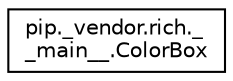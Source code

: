 digraph "Graphical Class Hierarchy"
{
 // LATEX_PDF_SIZE
  edge [fontname="Helvetica",fontsize="10",labelfontname="Helvetica",labelfontsize="10"];
  node [fontname="Helvetica",fontsize="10",shape=record];
  rankdir="LR";
  Node0 [label="pip._vendor.rich._\l_main__.ColorBox",height=0.2,width=0.4,color="black", fillcolor="white", style="filled",URL="$classpip_1_1__vendor_1_1rich_1_1____main_____1_1ColorBox.html",tooltip=" "];
}
